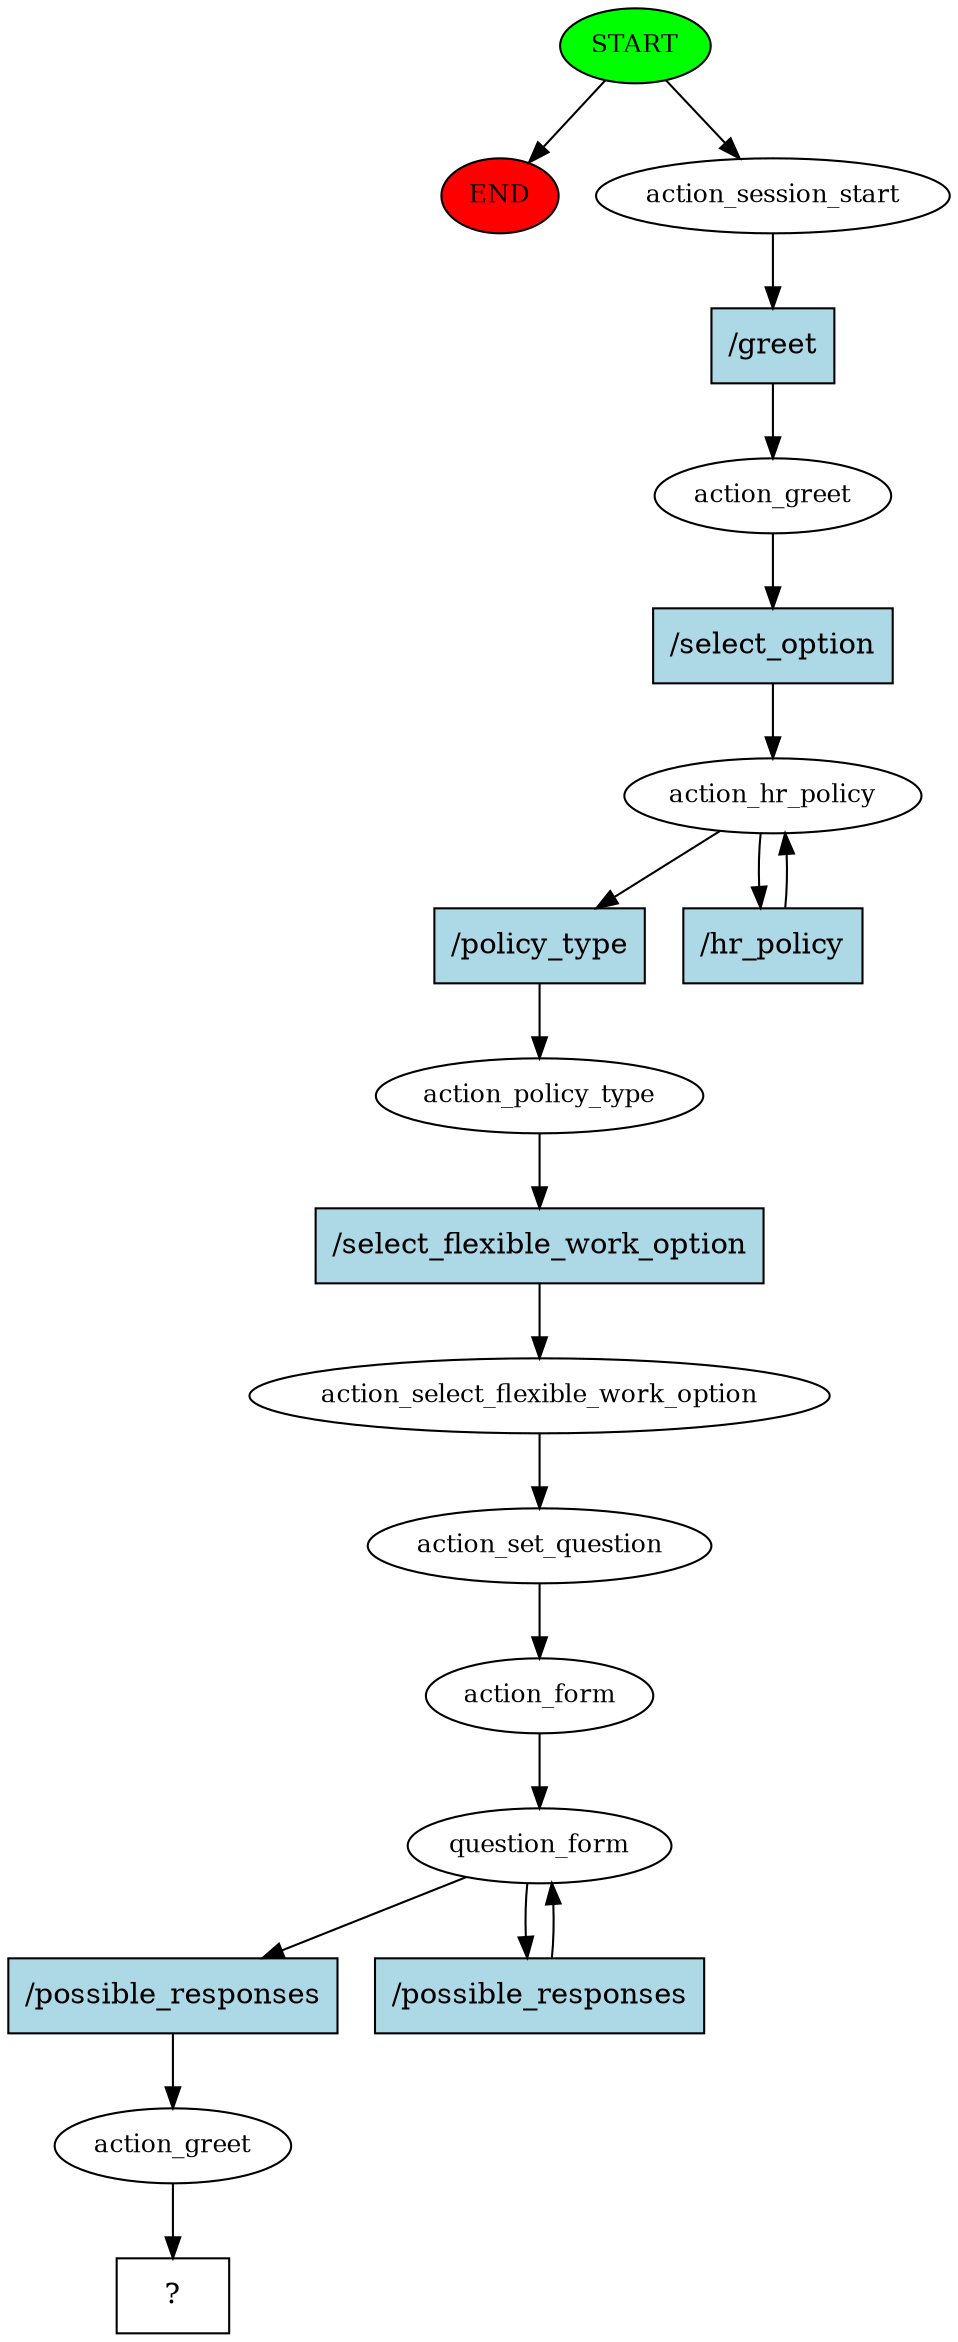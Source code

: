 digraph  {
0 [class="start active", fillcolor=green, fontsize=12, label=START, style=filled];
"-1" [class=end, fillcolor=red, fontsize=12, label=END, style=filled];
1 [class=active, fontsize=12, label=action_session_start];
2 [class=active, fontsize=12, label=action_greet];
3 [class=active, fontsize=12, label=action_hr_policy];
5 [class=active, fontsize=12, label=action_policy_type];
6 [class=active, fontsize=12, label=action_select_flexible_work_option];
7 [class=active, fontsize=12, label=action_set_question];
8 [class=active, fontsize=12, label=action_form];
9 [class=active, fontsize=12, label=question_form];
11 [class=active, fontsize=12, label=action_greet];
12 [class="intent dashed active", label="  ?  ", shape=rect];
13 [class="intent active", fillcolor=lightblue, label="/greet", shape=rect, style=filled];
14 [class="intent active", fillcolor=lightblue, label="/select_option", shape=rect, style=filled];
15 [class="intent active", fillcolor=lightblue, label="/policy_type", shape=rect, style=filled];
16 [class="intent active", fillcolor=lightblue, label="/hr_policy", shape=rect, style=filled];
17 [class="intent active", fillcolor=lightblue, label="/select_flexible_work_option", shape=rect, style=filled];
18 [class="intent active", fillcolor=lightblue, label="/possible_responses", shape=rect, style=filled];
19 [class="intent active", fillcolor=lightblue, label="/possible_responses", shape=rect, style=filled];
0 -> "-1"  [class="", key=NONE, label=""];
0 -> 1  [class=active, key=NONE, label=""];
1 -> 13  [class=active, key=0];
2 -> 14  [class=active, key=0];
3 -> 15  [class=active, key=0];
3 -> 16  [class=active, key=0];
5 -> 17  [class=active, key=0];
6 -> 7  [class=active, key=NONE, label=""];
7 -> 8  [class=active, key=NONE, label=""];
8 -> 9  [class=active, key=NONE, label=""];
9 -> 18  [class=active, key=0];
9 -> 19  [class=active, key=0];
11 -> 12  [class=active, key=NONE, label=""];
13 -> 2  [class=active, key=0];
14 -> 3  [class=active, key=0];
15 -> 5  [class=active, key=0];
16 -> 3  [class=active, key=0];
17 -> 6  [class=active, key=0];
18 -> 11  [class=active, key=0];
19 -> 9  [class=active, key=0];
}
